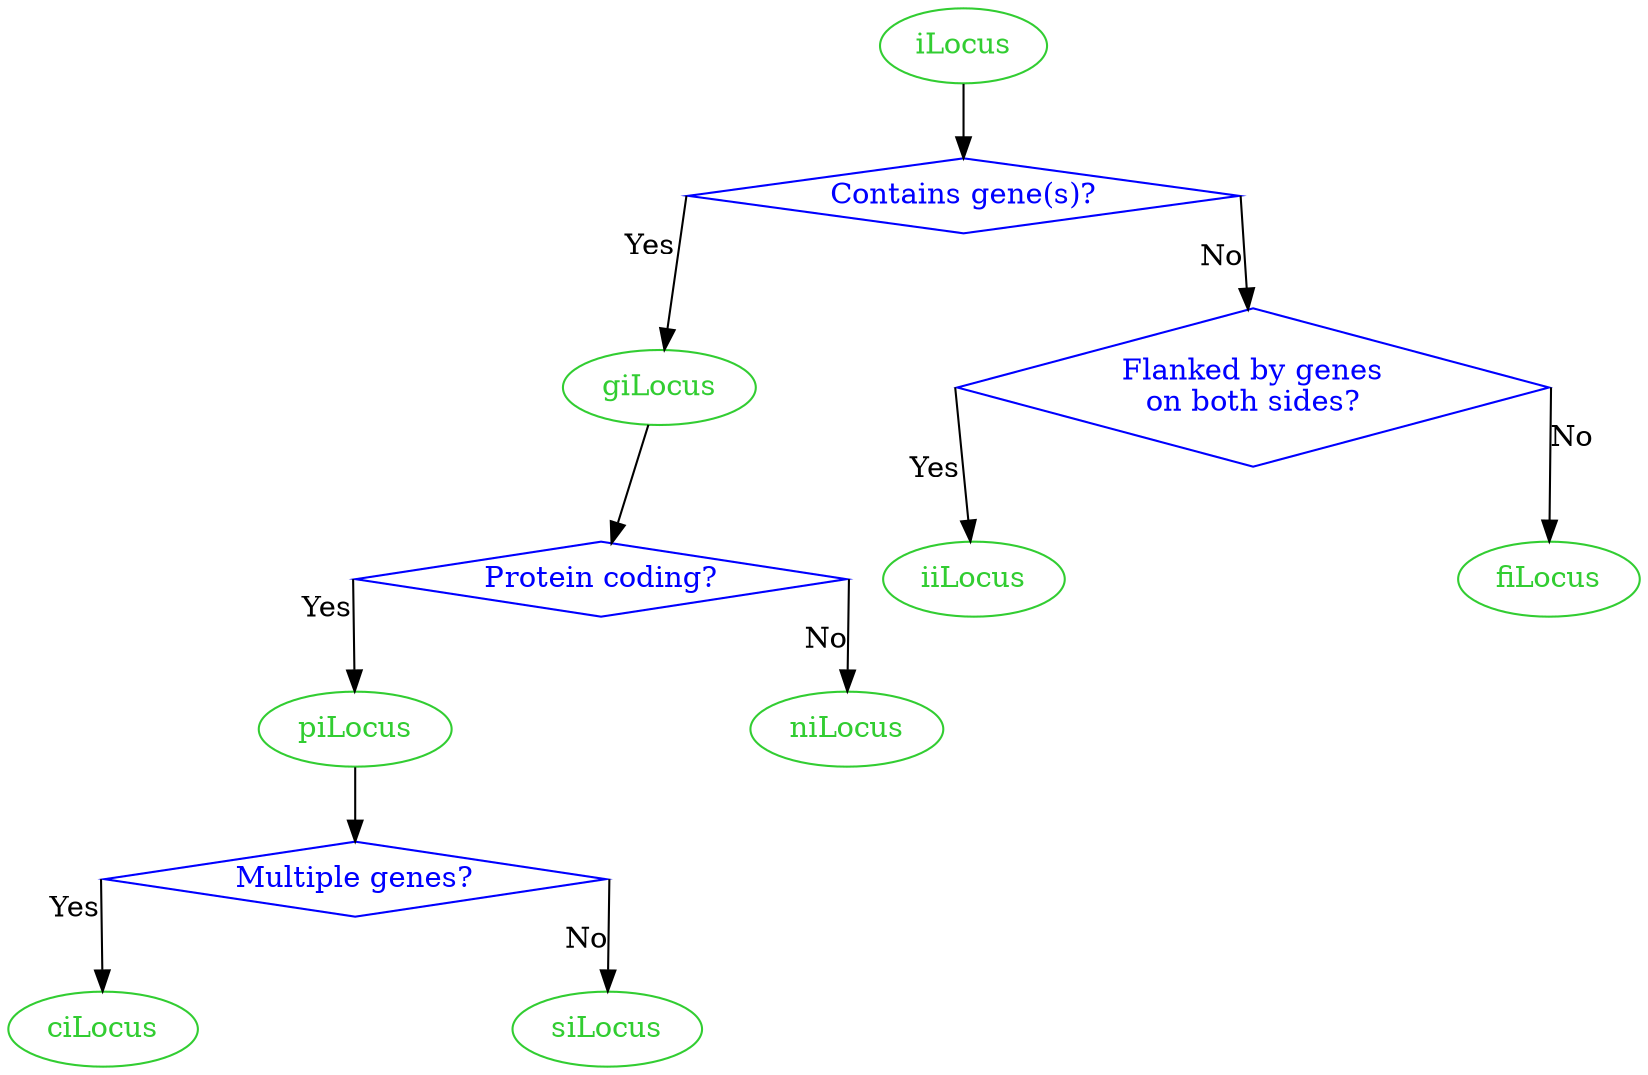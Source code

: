 
digraph g2 {
    splines=line
    node [color=Limegreen,fontcolor=Limegreen,shape=oval]
    ilocus [label="iLocus"]
    gilocus [label="giLocus"]
    pilocus [label="piLocus"]
    nilocus [label="niLocus"]
    silocus [label="siLocus"]
    cilocus [label="ciLocus"]
    filocus [label="fiLocus"]
    iilocus [label="iiLocus"]

    node [color=Blue,fontcolor=Blue,shape=diamond]
    containgene [label="Contains gene(s)?"]
    proteincoding [label="Protein coding?"]
    multiplegenes [label="Multiple genes?"]
    geneflank [label="Flanked by genes\non both sides?"]

    ilocus -> containgene
    containgene:e -> geneflank [xlabel="No"]
    geneflank:e -> filocus [xlabel="No"]
    geneflank:w -> iilocus [xlabel="Yes"]
    containgene:w -> gilocus [xlabel="Yes"]
    gilocus -> proteincoding
    proteincoding:e -> nilocus [xlabel="No"]
    proteincoding:w -> pilocus [xlabel="Yes"]
    pilocus -> multiplegenes
    multiplegenes:e -> silocus [xlabel="No"]
    multiplegenes:w -> cilocus [xlabel="Yes"]
}
